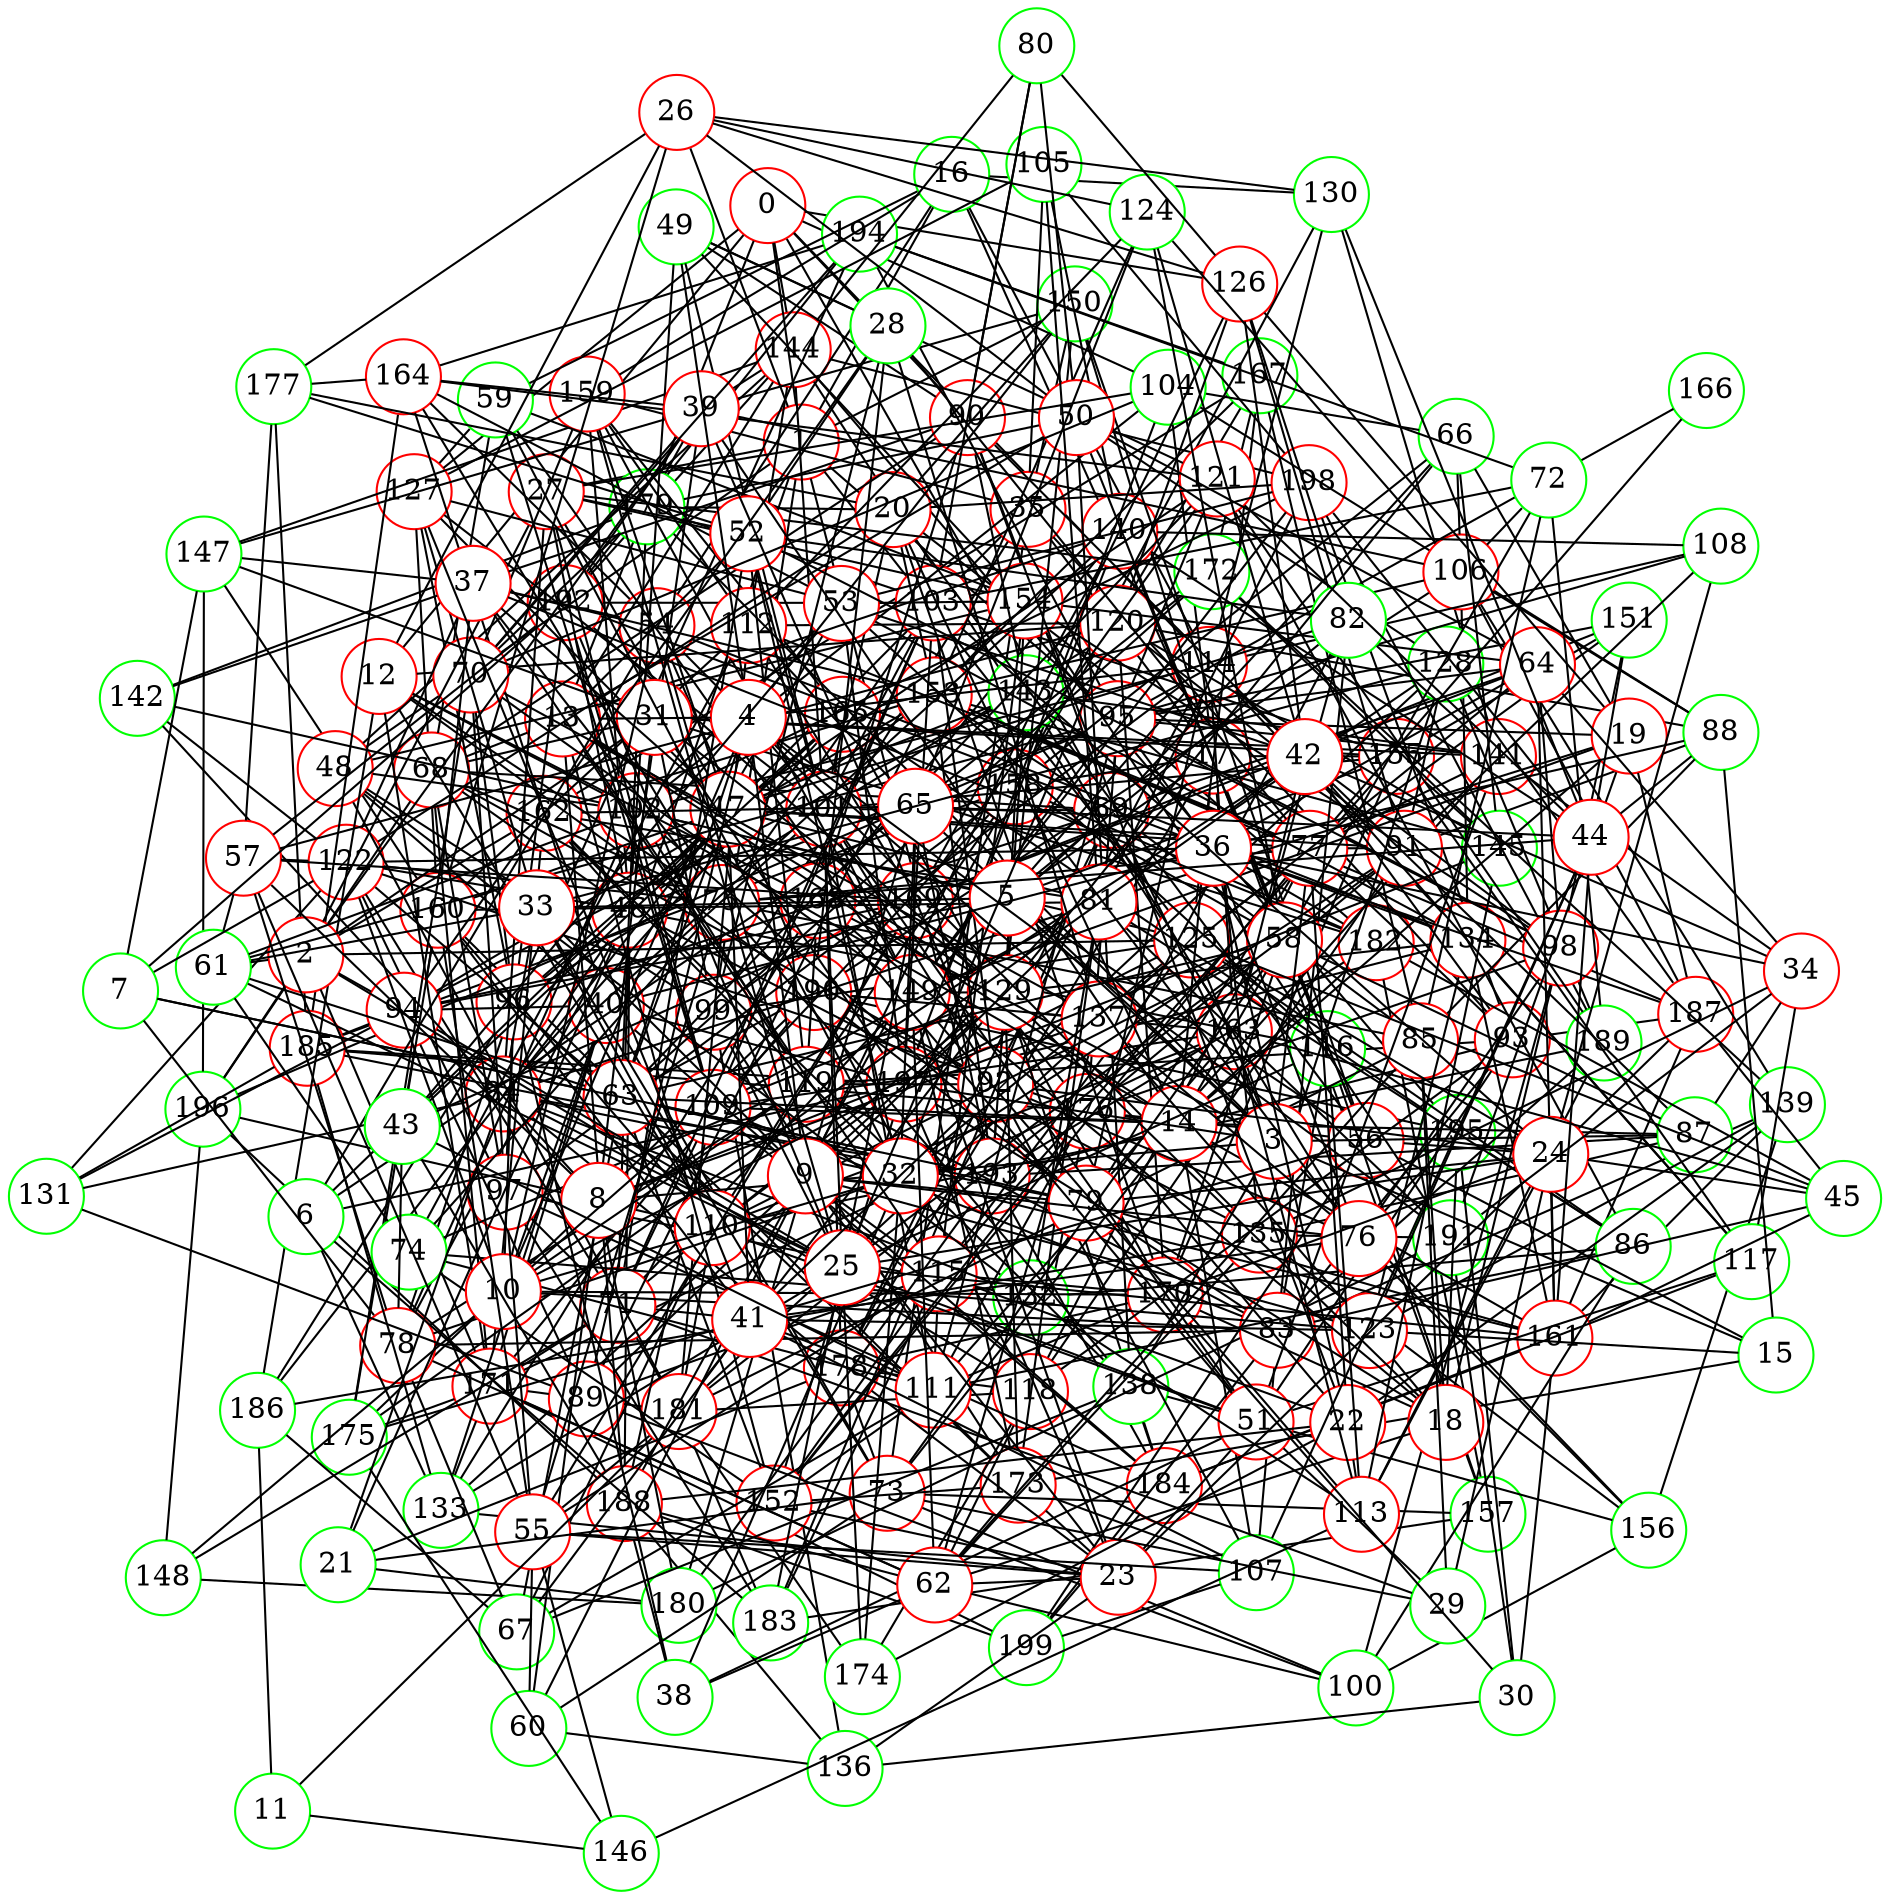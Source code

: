 graph {
graph ["layout"="fdp"]
node ["style"="filled","fillcolor"="white","fixedsize"="true","shape"="circle"]
"0" ["color"="red"]
"144" ["color"="red"]
"192" ["color"="red"]
"194" ["color"="green"]
"147" ["color"="green"]
"160" ["color"="red"]
"173" ["color"="red"]
"175" ["color"="green"]
"190" ["color"="red"]
"195" ["color"="green"]
"196" ["color"="green"]
"163" ["color"="red"]
"171" ["color"="red"]
"199" ["color"="green"]
"198" ["color"="red"]
"1" ["color"="red"]
"16" ["color"="green"]
"17" ["color"="red"]
"35" ["color"="red"]
"99" ["color"="red"]
"136" ["color"="green"]
"188" ["color"="red"]
"125" ["color"="red"]
"197" ["color"="red"]
"167" ["color"="green"]
"172" ["color"="green"]
"181" ["color"="red"]
"183" ["color"="green"]
"151" ["color"="green"]
"169" ["color"="red"]
"176" ["color"="red"]
"185" ["color"="red"]
"155" ["color"="red"]
"179" ["color"="green"]
"170" ["color"="red"]
"178" ["color"="red"]
"158" ["color"="red"]
"182" ["color"="red"]
"193" ["color"="red"]
"150" ["color"="green"]
"73" ["color"="red"]
"100" ["color"="green"]
"156" ["color"="green"]
"157" ["color"="green"]
"105" ["color"="green"]
"140" ["color"="red"]
"168" ["color"="red"]
"127" ["color"="red"]
"93" ["color"="red"]
"118" ["color"="red"]
"174" ["color"="green"]
"119" ["color"="red"]
"187" ["color"="red"]
"46" ["color"="red"]
"96" ["color"="red"]
"97" ["color"="red"]
"114" ["color"="red"]
"130" ["color"="green"]
"141" ["color"="red"]
"143" ["color"="green"]
"134" ["color"="red"]
"161" ["color"="red"]
"184" ["color"="red"]
"132" ["color"="green"]
"122" ["color"="red"]
"131" ["color"="green"]
"142" ["color"="green"]
"165" ["color"="red"]
"186" ["color"="green"]
"162" ["color"="red"]
"68" ["color"="red"]
"69" ["color"="red"]
"101" ["color"="red"]
"103" ["color"="red"]
"154" ["color"="red"]
"191" ["color"="green"]
"109" ["color"="red"]
"129" ["color"="red"]
"133" ["color"="green"]
"149" ["color"="red"]
"159" ["color"="red"]
"111" ["color"="red"]
"115" ["color"="red"]
"152" ["color"="red"]
"85" ["color"="red"]
"88" ["color"="green"]
"104" ["color"="green"]
"120" ["color"="red"]
"145" ["color"="green"]
"153" ["color"="red"]
"126" ["color"="red"]
"106" ["color"="red"]
"139" ["color"="green"]
"124" ["color"="green"]
"91" ["color"="red"]
"128" ["color"="green"]
"135" ["color"="red"]
"189" ["color"="green"]
"108" ["color"="green"]
"90" ["color"="red"]
"95" ["color"="red"]
"98" ["color"="red"]
"166" ["color"="green"]
"121" ["color"="red"]
"164" ["color"="red"]
"177" ["color"="green"]
"75" ["color"="red"]
"138" ["color"="green"]
"77" ["color"="red"]
"112" ["color"="red"]
"92" ["color"="red"]
"107" ["color"="green"]
"102" ["color"="red"]
"71" ["color"="red"]
"148" ["color"="green"]
"180" ["color"="green"]
"78" ["color"="red"]
"83" ["color"="red"]
"116" ["color"="green"]
"49" ["color"="green"]
"84" ["color"="red"]
"20" ["color"="red"]
"56" ["color"="red"]
"54" ["color"="red"]
"59" ["color"="green"]
"48" ["color"="red"]
"40" ["color"="red"]
"53" ["color"="red"]
"94" ["color"="red"]
"26" ["color"="red"]
"50" ["color"="red"]
"64" ["color"="red"]
"137" ["color"="red"]
"80" ["color"="green"]
"27" ["color"="red"]
"52" ["color"="red"]
"82" ["color"="green"]
"47" ["color"="red"]
"81" ["color"="red"]
"86" ["color"="green"]
"89" ["color"="red"]
"63" ["color"="red"]
"67" ["color"="green"]
"110" ["color"="red"]
"79" ["color"="red"]
"12" ["color"="red"]
"13" ["color"="red"]
"14" ["color"="red"]
"39" ["color"="red"]
"70" ["color"="red"]
"19" ["color"="red"]
"66" ["color"="green"]
"87" ["color"="green"]
"58" ["color"="red"]
"72" ["color"="green"]
"2" ["color"="red"]
"61" ["color"="green"]
"74" ["color"="green"]
"123" ["color"="red"]
"31" ["color"="red"]
"3" ["color"="red"]
"65" ["color"="red"]
"5" ["color"="red"]
"32" ["color"="red"]
"38" ["color"="green"]
"51" ["color"="red"]
"117" ["color"="green"]
"62" ["color"="red"]
"33" ["color"="red"]
"8" ["color"="red"]
"57" ["color"="red"]
"60" ["color"="green"]
"15" ["color"="green"]
"4" ["color"="red"]
"9" ["color"="red"]
"23" ["color"="red"]
"55" ["color"="red"]
"146" ["color"="green"]
"76" ["color"="red"]
"10" ["color"="red"]
"6" ["color"="green"]
"7" ["color"="green"]
"11" ["color"="green"]
"18" ["color"="red"]
"21" ["color"="green"]
"22" ["color"="red"]
"113" ["color"="red"]
"36" ["color"="red"]
"24" ["color"="red"]
"25" ["color"="red"]
"29" ["color"="green"]
"45" ["color"="green"]
"28" ["color"="green"]
"30" ["color"="green"]
"34" ["color"="red"]
"42" ["color"="red"]
"37" ["color"="red"]
"41" ["color"="red"]
"43" ["color"="green"]
"44" ["color"="red"]
"0" -- "144"
"0" -- "1"
"0" -- "114"
"0" -- "69"
"0" -- "104"
"0" -- "90"
"0" -- "12"
"0" -- "13"
"0" -- "126"
"0" -- "127"
"144" -- "192"
"144" -- "147"
"144" -- "163"
"144" -- "195"
"144" -- "198"
"192" -- "194"
"147" -- "160"
"147" -- "196"
"160" -- "173"
"160" -- "175"
"175" -- "190"
"190" -- "195"
"163" -- "171"
"163" -- "190"
"171" -- "199"
"171" -- "175"
"171" -- "190"
"1" -- "16"
"1" -- "48"
"1" -- "193"
"1" -- "99"
"1" -- "150"
"1" -- "182"
"1" -- "40"
"1" -- "26"
"1" -- "27"
"1" -- "125"
"16" -- "17"
"16" -- "114"
"16" -- "130"
"16" -- "54"
"16" -- "59"
"16" -- "159"
"17" -- "35"
"17" -- "197"
"17" -- "135"
"17" -- "104"
"17" -- "178"
"17" -- "20"
"17" -- "150"
"17" -- "56"
"17" -- "155"
"17" -- "93"
"17" -- "157"
"17" -- "158"
"35" -- "99"
"35" -- "150"
"35" -- "73"
"35" -- "105"
"35" -- "93"
"35" -- "46"
"35" -- "159"
"99" -- "136"
"99" -- "125"
"99" -- "173"
"99" -- "158"
"136" -- "188"
"188" -- "196"
"188" -- "199"
"125" -- "197"
"125" -- "167"
"125" -- "181"
"125" -- "151"
"167" -- "194"
"167" -- "172"
"181" -- "183"
"151" -- "169"
"151" -- "155"
"169" -- "176"
"176" -- "185"
"185" -- "197"
"155" -- "179"
"155" -- "170"
"170" -- "178"
"158" -- "182"
"158" -- "167"
"158" -- "185"
"158" -- "188"
"182" -- "193"
"73" -- "178"
"73" -- "100"
"73" -- "157"
"100" -- "156"
"157" -- "182"
"157" -- "183"
"105" -- "198"
"105" -- "140"
"105" -- "127"
"140" -- "197"
"140" -- "168"
"140" -- "169"
"127" -- "160"
"93" -- "193"
"93" -- "118"
"93" -- "198"
"93" -- "119"
"93" -- "187"
"118" -- "176"
"118" -- "178"
"118" -- "181"
"118" -- "174"
"118" -- "190"
"174" -- "181"
"119" -- "168"
"119" -- "158"
"46" -- "96"
"46" -- "162"
"46" -- "68"
"46" -- "165"
"46" -- "102"
"46" -- "71"
"46" -- "135"
"46" -- "78"
"46" -- "49"
"46" -- "84"
"46" -- "116"
"46" -- "153"
"46" -- "122"
"46" -- "188"
"46" -- "95"
"46" -- "159"
"96" -- "192"
"96" -- "97"
"96" -- "194"
"96" -- "165"
"96" -- "172"
"96" -- "173"
"96" -- "186"
"96" -- "127"
"97" -- "114"
"97" -- "132"
"97" -- "183"
"97" -- "184"
"97" -- "122"
"114" -- "130"
"114" -- "163"
"114" -- "134"
"114" -- "178"
"130" -- "141"
"130" -- "158"
"141" -- "143"
"143" -- "193"
"134" -- "161"
"134" -- "197"
"161" -- "184"
"161" -- "187"
"184" -- "193"
"184" -- "199"
"122" -- "131"
"122" -- "142"
"122" -- "176"
"131" -- "185"
"142" -- "179"
"165" -- "195"
"165" -- "168"
"165" -- "170"
"162" -- "167"
"162" -- "171"
"68" -- "97"
"68" -- "196"
"68" -- "69"
"68" -- "90"
"68" -- "75"
"68" -- "171"
"68" -- "92"
"69" -- "96"
"69" -- "101"
"69" -- "178"
"69" -- "85"
"69" -- "149"
"69" -- "183"
"69" -- "153"
"69" -- "90"
"69" -- "95"
"101" -- "103"
"101" -- "111"
"101" -- "144"
"101" -- "178"
"101" -- "149"
"101" -- "155"
"101" -- "127"
"103" -- "192"
"103" -- "197"
"103" -- "154"
"103" -- "109"
"154" -- "191"
"109" -- "192"
"109" -- "129"
"109" -- "163"
"109" -- "184"
"109" -- "188"
"109" -- "158"
"129" -- "192"
"129" -- "193"
"129" -- "133"
"129" -- "134"
"129" -- "173"
"129" -- "149"
"129" -- "181"
"129" -- "150"
"129" -- "184"
"129" -- "154"
"133" -- "168"
"133" -- "185"
"133" -- "171"
"149" -- "198"
"149" -- "173"
"149" -- "159"
"159" -- "165"
"111" -- "176"
"111" -- "115"
"111" -- "152"
"111" -- "170"
"111" -- "141"
"115" -- "183"
"115" -- "152"
"115" -- "154"
"115" -- "170"
"115" -- "155"
"115" -- "125"
"152" -- "176"
"152" -- "197"
"152" -- "173"
"85" -- "181"
"85" -- "167"
"85" -- "88"
"88" -- "104"
"88" -- "120"
"88" -- "106"
"88" -- "91"
"104" -- "197"
"120" -- "145"
"120" -- "170"
"120" -- "126"
"145" -- "153"
"145" -- "155"
"145" -- "172"
"153" -- "193"
"153" -- "162"
"153" -- "167"
"153" -- "154"
"153" -- "187"
"106" -- "165"
"106" -- "134"
"106" -- "139"
"106" -- "187"
"106" -- "124"
"106" -- "190"
"139" -- "161"
"139" -- "156"
"139" -- "172"
"124" -- "153"
"91" -- "128"
"91" -- "176"
"91" -- "118"
"91" -- "120"
"91" -- "108"
"91" -- "126"
"128" -- "135"
"128" -- "187"
"128" -- "189"
"135" -- "186"
"135" -- "156"
"135" -- "191"
"189" -- "198"
"108" -- "114"
"108" -- "140"
"90" -- "168"
"90" -- "143"
"95" -- "98"
"95" -- "194"
"95" -- "196"
"95" -- "166"
"95" -- "108"
"95" -- "141"
"95" -- "111"
"95" -- "176"
"95" -- "149"
"95" -- "151"
"95" -- "121"
"98" -- "176"
"98" -- "100"
"98" -- "151"
"98" -- "154"
"121" -- "164"
"121" -- "169"
"121" -- "189"
"164" -- "177"
"164" -- "194"
"164" -- "185"
"177" -- "185"
"75" -- "164"
"75" -- "85"
"75" -- "103"
"75" -- "122"
"75" -- "138"
"75" -- "77"
"138" -- "162"
"138" -- "184"
"138" -- "156"
"77" -- "132"
"77" -- "166"
"77" -- "141"
"77" -- "112"
"77" -- "118"
"77" -- "152"
"77" -- "153"
"77" -- "91"
"112" -- "144"
"112" -- "160"
"112" -- "181"
"112" -- "120"
"112" -- "169"
"112" -- "124"
"112" -- "159"
"92" -- "128"
"92" -- "101"
"92" -- "103"
"92" -- "119"
"92" -- "107"
"92" -- "190"
"107" -- "199"
"107" -- "173"
"102" -- "198"
"102" -- "104"
"102" -- "142"
"102" -- "114"
"102" -- "119"
"102" -- "125"
"71" -- "97"
"71" -- "129"
"71" -- "103"
"71" -- "171"
"71" -- "109"
"71" -- "148"
"71" -- "149"
"71" -- "181"
"71" -- "122"
"148" -- "180"
"148" -- "196"
"180" -- "193"
"180" -- "191"
"78" -- "96"
"78" -- "83"
"78" -- "102"
"78" -- "119"
"83" -- "199"
"83" -- "107"
"83" -- "139"
"83" -- "109"
"83" -- "116"
"83" -- "119"
"83" -- "93"
"83" -- "189"
"116" -- "157"
"49" -- "101"
"49" -- "121"
"49" -- "90"
"49" -- "154"
"84" -- "193"
"84" -- "131"
"84" -- "132"
"84" -- "165"
"84" -- "140"
"84" -- "178"
"20" -- "177"
"20" -- "179"
"20" -- "101"
"20" -- "150"
"20" -- "198"
"20" -- "56"
"20" -- "153"
"20" -- "122"
"20" -- "170"
"56" -- "176"
"56" -- "150"
"56" -- "199"
"56" -- "140"
"54" -- "164"
"54" -- "134"
"54" -- "135"
"54" -- "190"
"59" -- "68"
"59" -- "149"
"59" -- "154"
"59" -- "109"
"59" -- "127"
"48" -- "144"
"48" -- "99"
"48" -- "132"
"48" -- "181"
"48" -- "102"
"48" -- "154"
"40" -- "164"
"40" -- "101"
"40" -- "133"
"40" -- "197"
"40" -- "73"
"40" -- "171"
"40" -- "48"
"40" -- "53"
"40" -- "184"
"40" -- "94"
"53" -- "116"
"53" -- "164"
"53" -- "197"
"53" -- "102"
"53" -- "134"
"53" -- "198"
"53" -- "154"
"53" -- "127"
"94" -- "162"
"94" -- "131"
"94" -- "153"
"94" -- "169"
"94" -- "185"
"94" -- "143"
"26" -- "160"
"26" -- "177"
"26" -- "50"
"26" -- "130"
"26" -- "124"
"26" -- "126"
"50" -- "64"
"50" -- "80"
"50" -- "128"
"50" -- "179"
"50" -- "116"
"50" -- "138"
"64" -- "161"
"64" -- "98"
"64" -- "69"
"64" -- "137"
"64" -- "169"
"64" -- "154"
"64" -- "95"
"137" -- "190"
"80" -- "144"
"80" -- "103"
"80" -- "90"
"80" -- "126"
"27" -- "52"
"27" -- "84"
"27" -- "104"
"27" -- "154"
"27" -- "172"
"27" -- "109"
"27" -- "46"
"27" -- "47"
"52" -- "177"
"52" -- "82"
"52" -- "98"
"52" -- "101"
"52" -- "71"
"52" -- "119"
"82" -- "176"
"82" -- "83"
"82" -- "163"
"82" -- "141"
"82" -- "126"
"47" -- "160"
"47" -- "77"
"47" -- "143"
"47" -- "81"
"47" -- "82"
"47" -- "121"
"47" -- "186"
"47" -- "91"
"47" -- "63"
"47" -- "127"
"47" -- "159"
"81" -- "128"
"81" -- "160"
"81" -- "162"
"81" -- "132"
"81" -- "198"
"81" -- "105"
"81" -- "109"
"81" -- "173"
"81" -- "84"
"81" -- "86"
"81" -- "89"
"81" -- "191"
"86" -- "195"
"86" -- "100"
"86" -- "132"
"86" -- "121"
"86" -- "125"
"86" -- "111"
"89" -- "115"
"89" -- "131"
"89" -- "100"
"89" -- "181"
"89" -- "153"
"89" -- "171"
"89" -- "94"
"63" -- "193"
"63" -- "67"
"63" -- "172"
"63" -- "79"
"63" -- "179"
"63" -- "152"
"63" -- "121"
"63" -- "122"
"63" -- "190"
"67" -- "138"
"67" -- "186"
"67" -- "78"
"67" -- "110"
"67" -- "111"
"110" -- "160"
"110" -- "163"
"110" -- "196"
"110" -- "181"
"110" -- "197"
"110" -- "169"
"110" -- "189"
"79" -- "161"
"79" -- "114"
"79" -- "83"
"79" -- "163"
"79" -- "102"
"79" -- "185"
"79" -- "190"
"12" -- "102"
"12" -- "120"
"12" -- "168"
"12" -- "26"
"12" -- "186"
"12" -- "75"
"12" -- "171"
"12" -- "110"
"12" -- "190"
"13" -- "144"
"13" -- "129"
"13" -- "50"
"13" -- "52"
"13" -- "68"
"13" -- "119"
"13" -- "152"
"13" -- "140"
"13" -- "188"
"13" -- "14"
"14" -- "161"
"14" -- "102"
"14" -- "39"
"14" -- "73"
"14" -- "107"
"14" -- "109"
"14" -- "176"
"14" -- "17"
"14" -- "19"
"14" -- "20"
"14" -- "182"
"14" -- "87"
"14" -- "58"
"14" -- "63"
"39" -- "144"
"39" -- "192"
"39" -- "147"
"39" -- "179"
"39" -- "164"
"39" -- "70"
"39" -- "150"
"39" -- "106"
"39" -- "92"
"39" -- "46"
"70" -- "96"
"70" -- "97"
"70" -- "194"
"70" -- "179"
"70" -- "149"
"70" -- "104"
"70" -- "137"
"70" -- "159"
"70" -- "175"
"19" -- "81"
"19" -- "66"
"19" -- "149"
"19" -- "187"
"19" -- "126"
"19" -- "95"
"19" -- "191"
"66" -- "129"
"66" -- "145"
"66" -- "69"
"66" -- "104"
"66" -- "106"
"66" -- "158"
"87" -- "193"
"87" -- "114"
"87" -- "135"
"58" -- "181"
"58" -- "87"
"58" -- "72"
"58" -- "73"
"58" -- "170"
"58" -- "124"
"58" -- "110"
"58" -- "158"
"58" -- "63"
"72" -- "194"
"72" -- "85"
"72" -- "103"
"72" -- "106"
"72" -- "189"
"2" -- "162"
"2" -- "196"
"2" -- "118"
"2" -- "39"
"2" -- "27"
"2" -- "171"
"2" -- "61"
"2" -- "125"
"2" -- "94"
"2" -- "31"
"61" -- "102"
"61" -- "74"
"61" -- "63"
"61" -- "95"
"74" -- "112"
"74" -- "119"
"74" -- "152"
"74" -- "75"
"74" -- "123"
"74" -- "111"
"123" -- "134"
"123" -- "137"
"123" -- "139"
"31" -- "129"
"31" -- "99"
"31" -- "147"
"31" -- "68"
"31" -- "197"
"31" -- "182"
"31" -- "155"
"31" -- "141"
"3" -- "65"
"3" -- "163"
"3" -- "5"
"3" -- "69"
"3" -- "197"
"3" -- "8"
"3" -- "168"
"3" -- "138"
"3" -- "77"
"3" -- "15"
"3" -- "179"
"3" -- "87"
"3" -- "156"
"3" -- "125"
"65" -- "112"
"65" -- "193"
"65" -- "162"
"65" -- "180"
"65" -- "149"
"65" -- "124"
"65" -- "172"
"5" -- "32"
"5" -- "17"
"5" -- "33"
"5" -- "82"
"5" -- "114"
"5" -- "102"
"5" -- "56"
"5" -- "155"
"5" -- "94"
"32" -- "65"
"32" -- "161"
"32" -- "162"
"32" -- "38"
"32" -- "78"
"32" -- "174"
"32" -- "52"
"32" -- "84"
"32" -- "59"
"32" -- "91"
"32" -- "125"
"38" -- "96"
"38" -- "51"
"38" -- "188"
"38" -- "62"
"51" -- "101"
"51" -- "117"
"51" -- "168"
"51" -- "93"
"51" -- "141"
"51" -- "110"
"51" -- "79"
"117" -- "134"
"117" -- "184"
"117" -- "155"
"62" -- "100"
"62" -- "135"
"62" -- "137"
"62" -- "171"
"62" -- "173"
"62" -- "78"
"62" -- "85"
"62" -- "149"
"62" -- "118"
"62" -- "188"
"33" -- "128"
"33" -- "84"
"33" -- "73"
"33" -- "61"
"33" -- "110"
"33" -- "127"
"8" -- "145"
"8" -- "180"
"8" -- "57"
"8" -- "137"
"8" -- "60"
"8" -- "142"
"8" -- "31"
"57" -- "192"
"57" -- "177"
"57" -- "120"
"57" -- "169"
"57" -- "122"
"57" -- "61"
"57" -- "78"
"60" -- "136"
"60" -- "73"
"15" -- "56"
"15" -- "88"
"15" -- "123"
"15" -- "173"
"4" -- "49"
"4" -- "114"
"4" -- "101"
"4" -- "150"
"4" -- "9"
"4" -- "89"
"4" -- "137"
"4" -- "10"
"4" -- "13"
"4" -- "63"
"4" -- "191"
"9" -- "33"
"9" -- "115"
"9" -- "23"
"9" -- "123"
"9" -- "60"
"9" -- "76"
"9" -- "126"
"9" -- "79"
"9" -- "159"
"23" -- "178"
"23" -- "51"
"23" -- "133"
"23" -- "149"
"23" -- "197"
"23" -- "55"
"23" -- "136"
"23" -- "152"
"23" -- "187"
"23" -- "173"
"23" -- "62"
"55" -- "160"
"55" -- "97"
"55" -- "146"
"55" -- "115"
"55" -- "181"
"55" -- "57"
"55" -- "169"
"55" -- "75"
"55" -- "107"
"55" -- "60"
"146" -- "175"
"76" -- "98"
"76" -- "195"
"76" -- "137"
"76" -- "92"
"76" -- "156"
"76" -- "158"
"76" -- "143"
"10" -- "32"
"10" -- "96"
"10" -- "83"
"10" -- "148"
"10" -- "197"
"10" -- "54"
"10" -- "119"
"10" -- "40"
"10" -- "122"
"10" -- "170"
"10" -- "109"
"6" -- "65"
"6" -- "133"
"6" -- "197"
"6" -- "54"
"6" -- "183"
"6" -- "47"
"7" -- "192"
"7" -- "193"
"7" -- "147"
"7" -- "122"
"7" -- "78"
"7" -- "63"
"11" -- "146"
"11" -- "181"
"11" -- "186"
"18" -- "129"
"18" -- "98"
"18" -- "195"
"18" -- "85"
"18" -- "197"
"18" -- "168"
"18" -- "170"
"18" -- "123"
"18" -- "62"
"21" -- "178"
"21" -- "84"
"21" -- "180"
"21" -- "73"
"21" -- "46"
"22" -- "176"
"22" -- "113"
"22" -- "115"
"22" -- "36"
"22" -- "90"
"22" -- "139"
"22" -- "188"
"22" -- "77"
"22" -- "174"
"113" -- "145"
"113" -- "146"
"113" -- "163"
"113" -- "116"
"113" -- "132"
"113" -- "149"
"113" -- "189"
"36" -- "64"
"36" -- "192"
"36" -- "134"
"36" -- "182"
"36" -- "40"
"36" -- "88"
"36" -- "122"
"36" -- "187"
"36" -- "76"
"36" -- "95"
"24" -- "113"
"24" -- "161"
"24" -- "103"
"24" -- "56"
"24" -- "25"
"24" -- "170"
"24" -- "92"
"24" -- "108"
"24" -- "29"
"24" -- "45"
"24" -- "125"
"24" -- "79"
"25" -- "192"
"25" -- "161"
"25" -- "99"
"25" -- "101"
"25" -- "133"
"25" -- "169"
"25" -- "174"
"25" -- "51"
"25" -- "84"
"25" -- "116"
"25" -- "54"
"25" -- "183"
"25" -- "120"
"25" -- "91"
"25" -- "61"
"25" -- "94"
"29" -- "51"
"29" -- "85"
"29" -- "71"
"29" -- "73"
"45" -- "161"
"45" -- "83"
"45" -- "163"
"45" -- "182"
"45" -- "187"
"45" -- "125"
"28" -- "49"
"28" -- "162"
"28" -- "99"
"28" -- "52"
"28" -- "137"
"28" -- "77"
"28" -- "190"
"30" -- "161"
"30" -- "195"
"30" -- "136"
"30" -- "170"
"30" -- "191"
"34" -- "64"
"34" -- "36"
"34" -- "117"
"34" -- "87"
"34" -- "135"
"34" -- "42"
"34" -- "141"
"34" -- "191"
"42" -- "98"
"42" -- "163"
"42" -- "53"
"42" -- "117"
"42" -- "119"
"42" -- "90"
"42" -- "124"
"42" -- "93"
"42" -- "126"
"42" -- "175"
"37" -- "160"
"37" -- "115"
"37" -- "147"
"37" -- "54"
"37" -- "182"
"37" -- "153"
"37" -- "90"
"37" -- "122"
"37" -- "75"
"37" -- "142"
"37" -- "47"
"41" -- "160"
"41" -- "67"
"41" -- "71"
"41" -- "56"
"41" -- "107"
"41" -- "123"
"41" -- "76"
"41" -- "92"
"41" -- "47"
"41" -- "111"
"41" -- "127"
"41" -- "175"
"43" -- "160"
"43" -- "53"
"43" -- "165"
"43" -- "169"
"43" -- "188"
"43" -- "78"
"43" -- "111"
"44" -- "65"
"44" -- "161"
"44" -- "130"
"44" -- "198"
"44" -- "151"
"44" -- "88"
"44" -- "121"
"44" -- "75"
"44" -- "107"
"44" -- "123"
"44" -- "140"
}